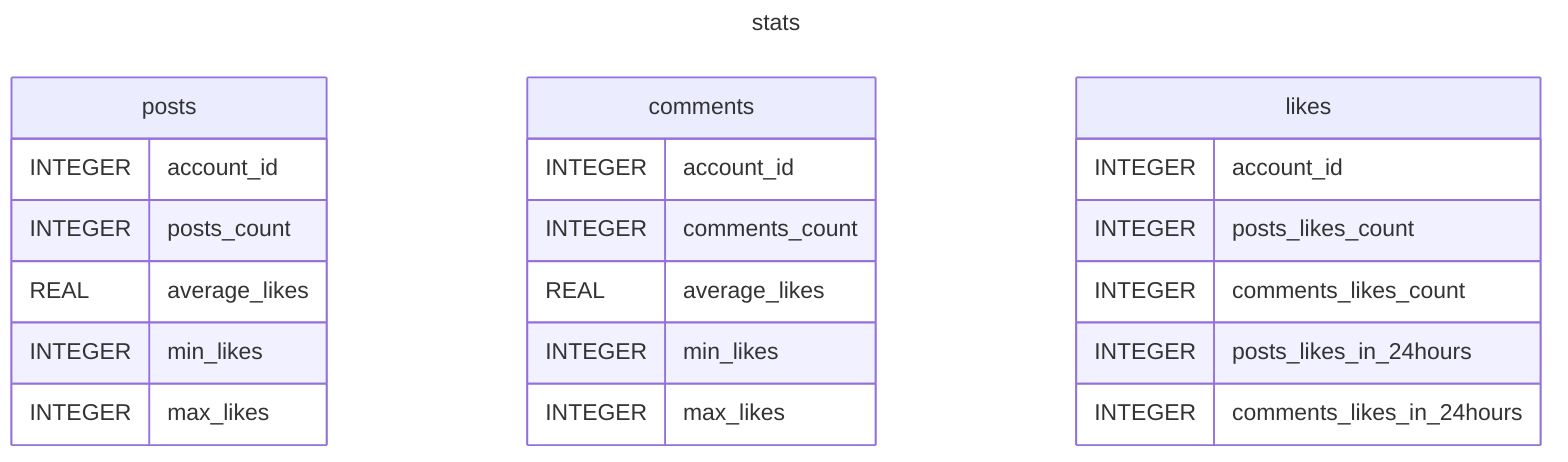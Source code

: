 ---
title: stats
---
erDiagram
    posts {
        INTEGER account_id
        INTEGER posts_count
        REAL average_likes
        INTEGER min_likes
        INTEGER max_likes
    }
    comments {
        INTEGER account_id
        INTEGER comments_count
        REAL average_likes
        INTEGER min_likes
        INTEGER max_likes
    }
    likes {
        INTEGER account_id
        INTEGER posts_likes_count
        INTEGER comments_likes_count
        INTEGER posts_likes_in_24hours
        INTEGER comments_likes_in_24hours
    }